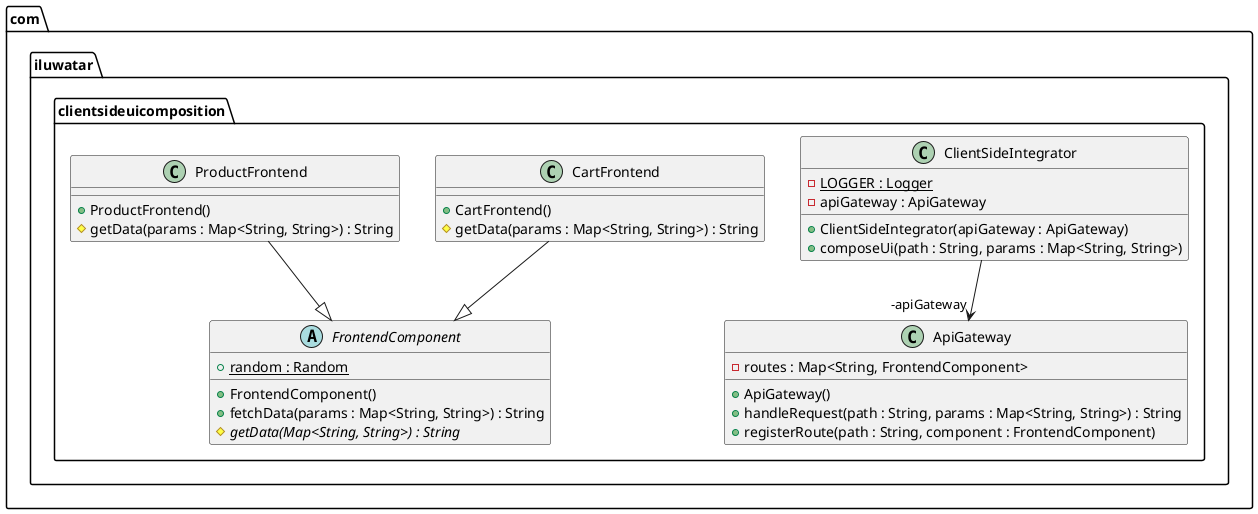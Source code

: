 @startuml
package com.iluwatar.clientsideuicomposition {
  class ApiGateway {
    - routes : Map<String, FrontendComponent>
    + ApiGateway()
    + handleRequest(path : String, params : Map<String, String>) : String
    + registerRoute(path : String, component : FrontendComponent)
  }
  class CartFrontend {
    + CartFrontend()
    # getData(params : Map<String, String>) : String
  }
  class ClientSideIntegrator {
    - LOGGER : Logger {static}
    - apiGateway : ApiGateway
    + ClientSideIntegrator(apiGateway : ApiGateway)
    + composeUi(path : String, params : Map<String, String>)
  }
  abstract class FrontendComponent {
    + random : Random {static}
    + FrontendComponent()
    + fetchData(params : Map<String, String>) : String
    # getData(Map<String, String>) : String {abstract}
  }
  class ProductFrontend {
    + ProductFrontend()
    # getData(params : Map<String, String>) : String
  }
}
ClientSideIntegrator -->  "-apiGateway" ApiGateway
CartFrontend --|> FrontendComponent 
ProductFrontend --|> FrontendComponent 
@enduml